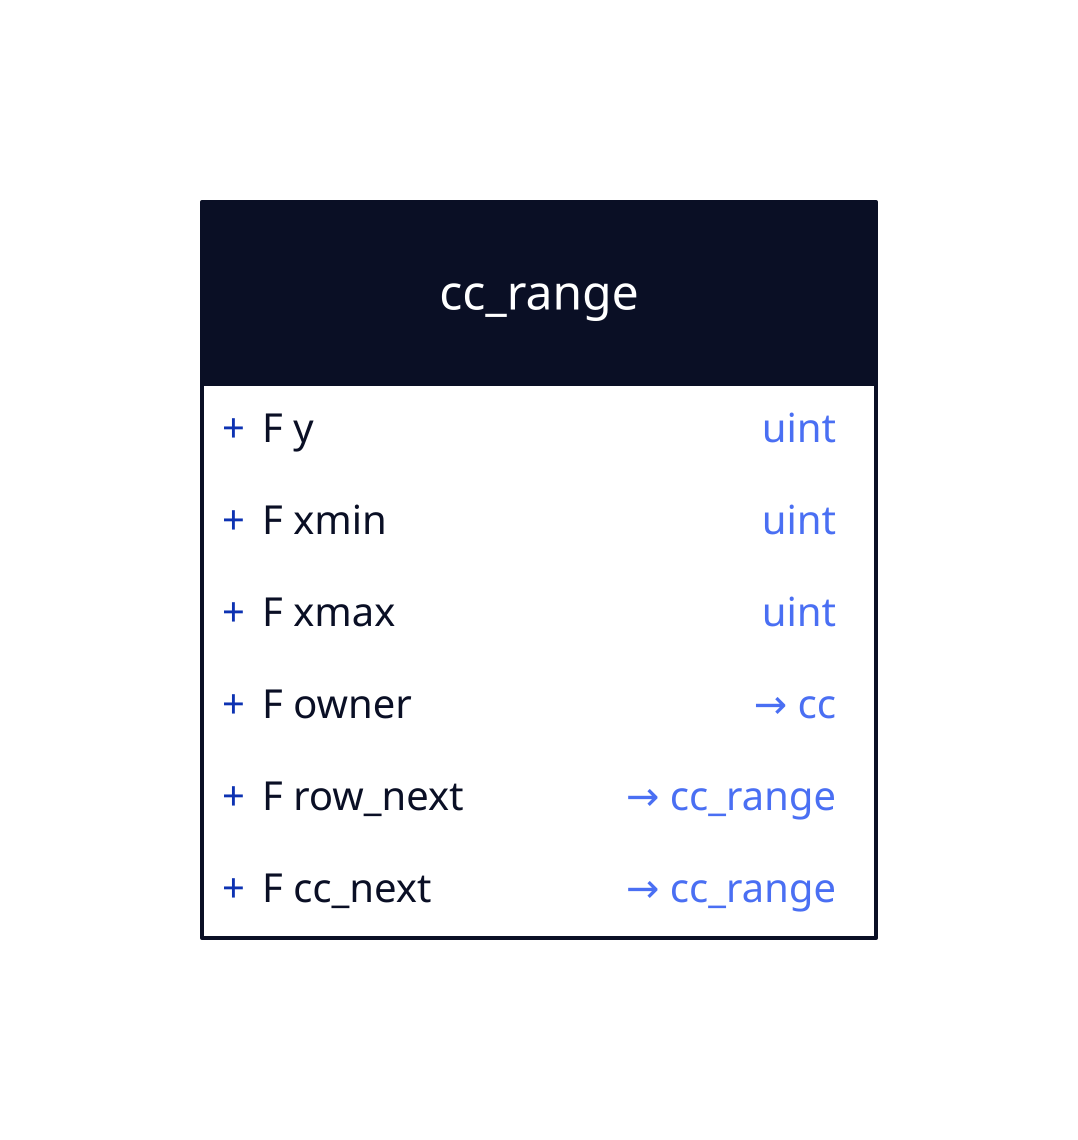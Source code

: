 cc_range : {
  shape: class
  "F y": "uint"
  "F xmin": "uint"
  "F xmax": "uint"
  "F owner": "→ cc"
  "F row_next": "→ cc_range"
  "F cc_next": "→ cc_range"
}
